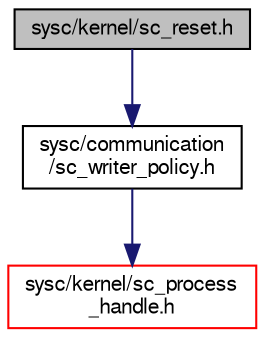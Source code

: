 digraph "sysc/kernel/sc_reset.h"
{
  edge [fontname="FreeSans",fontsize="10",labelfontname="FreeSans",labelfontsize="10"];
  node [fontname="FreeSans",fontsize="10",shape=record];
  Node0 [label="sysc/kernel/sc_reset.h",height=0.2,width=0.4,color="black", fillcolor="grey75", style="filled", fontcolor="black"];
  Node0 -> Node1 [color="midnightblue",fontsize="10",style="solid",fontname="FreeSans"];
  Node1 [label="sysc/communication\l/sc_writer_policy.h",height=0.2,width=0.4,color="black", fillcolor="white", style="filled",URL="$a00080.html"];
  Node1 -> Node2 [color="midnightblue",fontsize="10",style="solid",fontname="FreeSans"];
  Node2 [label="sysc/kernel/sc_process\l_handle.h",height=0.2,width=0.4,color="red", fillcolor="white", style="filled",URL="$a00296.html"];
}
